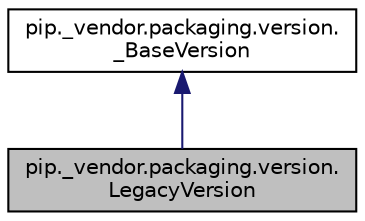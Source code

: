 digraph "pip._vendor.packaging.version.LegacyVersion"
{
 // LATEX_PDF_SIZE
  edge [fontname="Helvetica",fontsize="10",labelfontname="Helvetica",labelfontsize="10"];
  node [fontname="Helvetica",fontsize="10",shape=record];
  Node1 [label="pip._vendor.packaging.version.\lLegacyVersion",height=0.2,width=0.4,color="black", fillcolor="grey75", style="filled", fontcolor="black",tooltip=" "];
  Node2 -> Node1 [dir="back",color="midnightblue",fontsize="10",style="solid",fontname="Helvetica"];
  Node2 [label="pip._vendor.packaging.version.\l_BaseVersion",height=0.2,width=0.4,color="black", fillcolor="white", style="filled",URL="$d9/d99/classpip_1_1__vendor_1_1packaging_1_1version_1_1___base_version.html",tooltip=" "];
}
